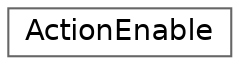 digraph "Graphical Class Hierarchy"
{
 // LATEX_PDF_SIZE
  bgcolor="transparent";
  edge [fontname=Helvetica,fontsize=14,labelfontname=Helvetica,labelfontsize=14];
  node [fontname=Helvetica,fontsize=14,shape=box,height=0.2,width=0.4];
  rankdir="LR";
  Node0 [id="Node000000",label="ActionEnable",height=0.2,width=0.4,color="grey40", fillcolor="white", style="filled",URL="$d8/d65/classActionEnable.html",tooltip=" "];
}
